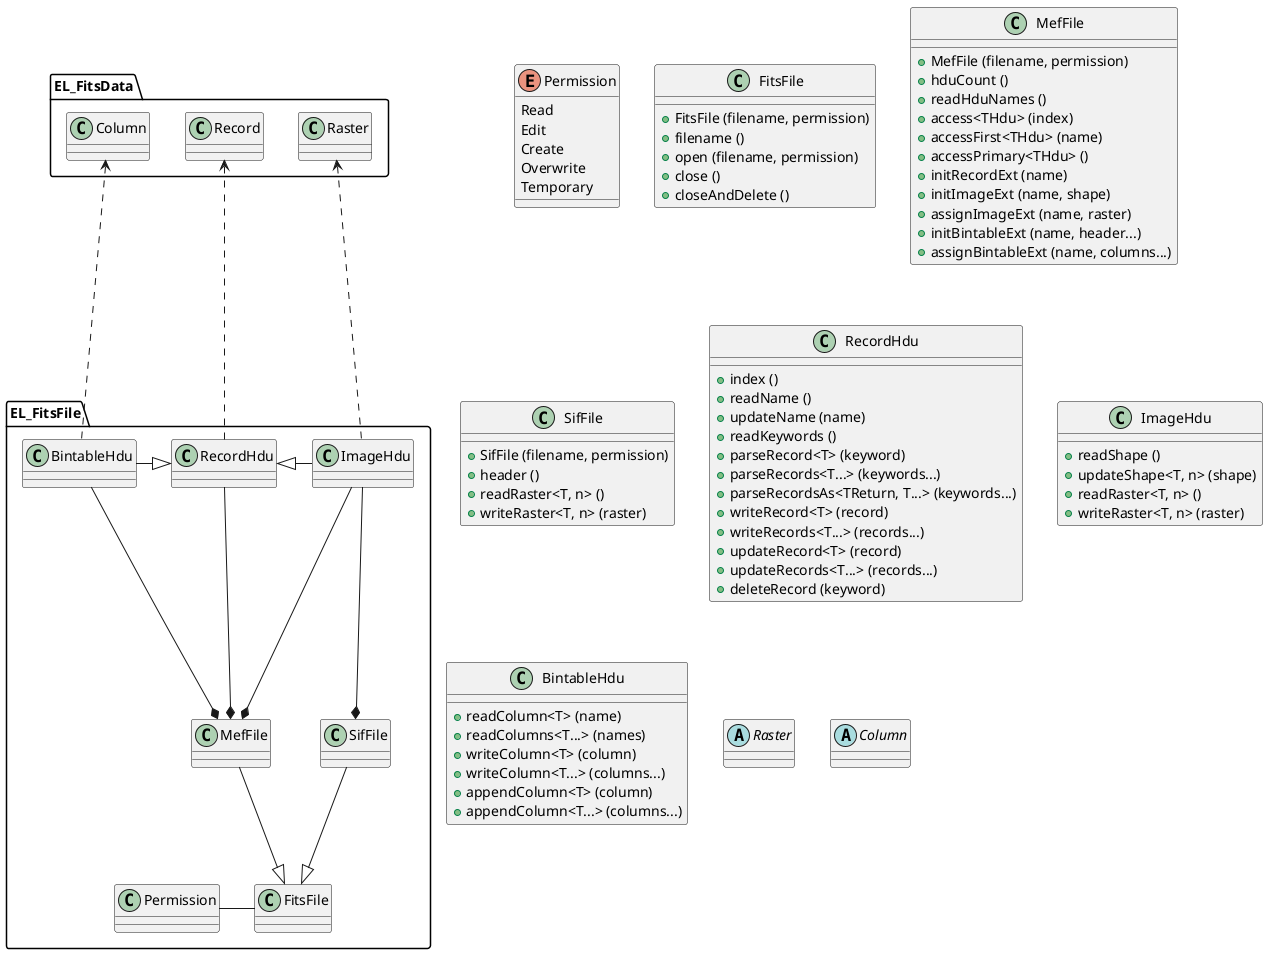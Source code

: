 @startuml

package EL_FitsFile {

RecordHdu <|- ImageHdu
BintableHdu -|> RecordHdu

BintableHdu --* MefFile
RecordHdu --* MefFile
ImageHdu --* MefFile

MefFile --|> FitsFile
SifFile --|> FitsFile
ImageHdu --* SifFile

Permission - FitsFile

}

package EL_FitsData {

Raster <.. ImageHdu
Column <.. BintableHdu
Record <.. RecordHdu

}

enum Permission {
Read
Edit
Create
Overwrite
Temporary
}

class FitsFile {
+ FitsFile (filename, permission)
+ filename ()
+ open (filename, permission)
+ close ()
+ closeAndDelete ()
}

class MefFile {
+ MefFile (filename, permission)
+ hduCount ()
+ readHduNames ()
+ access<THdu> (index)
+ accessFirst<THdu> (name)
+ accessPrimary<THdu> ()
+ initRecordExt (name)
+ initImageExt (name, shape)
+ assignImageExt (name, raster)
+ initBintableExt (name, header...)
+ assignBintableExt (name, columns...)
}

class SifFile {
+ SifFile (filename, permission)
+ header ()
+ readRaster<T, n> ()
+ writeRaster<T, n> (raster)
}

class RecordHdu {
+ index ()
+ readName ()
+ updateName (name)
+ readKeywords ()
+ parseRecord<T> (keyword)
+ parseRecords<T...> (keywords...)
+ parseRecordsAs<TReturn, T...> (keywords...)
+ writeRecord<T> (record)
+ writeRecords<T...> (records...)
+ updateRecord<T> (record)
+ updateRecords<T...> (records...)
+ deleteRecord (keyword)
}

class ImageHdu {
+ readShape ()
+ updateShape<T, n> (shape)
+ readRaster<T, n> ()
+ writeRaster<T, n> (raster)
}

class BintableHdu {
+ readColumn<T> (name)
+ readColumns<T...> (names)
+ writeColumn<T> (column)
+ writeColumn<T...> (columns...)
+ appendColumn<T> (column)
+ appendColumn<T...> (columns...)
}

abstract class Raster {}

abstract class Column {}

@enduml
